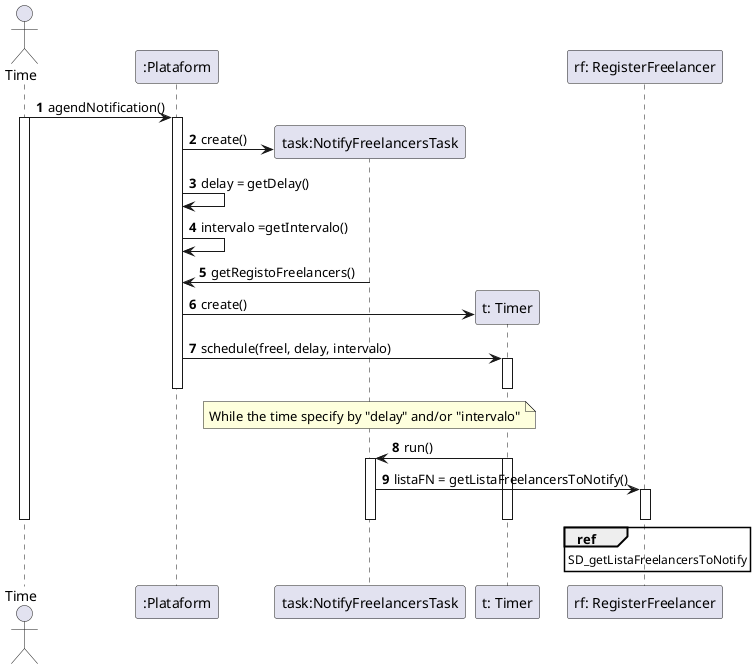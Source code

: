 @startuml
autonumber

actor "Time" as TEMPO

participant ":Plataform" as PLAT
participant "task:NotifyFreelancersTask" as SCAT
participant "t: Timer" as TIMER
participant "rf: RegisterFreelancer" as RA


 TEMPO -> PLAT : agendNotification()
 activate TEMPO

activate PLAT
PLAT -> SCAT** : create()
PLAT -> PLAT : delay = getDelay()
PLAT -> PLAT : intervalo =getIntervalo()
SCAT -> PLAT : getRegistoFreelancers()
PLAT -> TIMER** : create()
PLAT -> TIMER : schedule(freel, delay, intervalo)
activate TIMER
deactivate TIMER
deactivate PLAT

note over SCAT
While the time specify by "delay" and/or "intervalo"
end note

TIMER -> SCAT : run()
activate TIMER
activate SCAT
SCAT -> RA :listaFN = getListaFreelancersToNotify()
activate RA
REF over RA
SD_getListaFreelancersToNotify
end REF
deactivate RA

deactivate TIMER
deactivate SCAT

deactivate TEMPO


@enduml